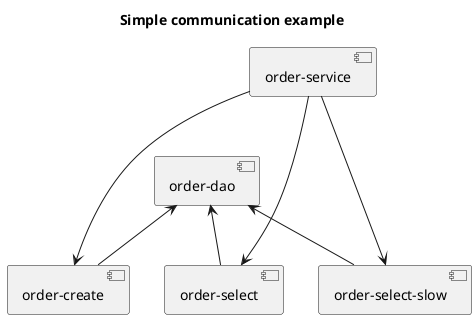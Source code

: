 @startuml

title Simple communication example

[order-service] ---> [order-create]
[order-service] ---> [order-select]
[order-service] ---> [order-select-slow]

[order-dao] <-- [order-create]
[order-dao] <-- [order-select]
[order-dao] <-- [order-select-slow]

@enduml